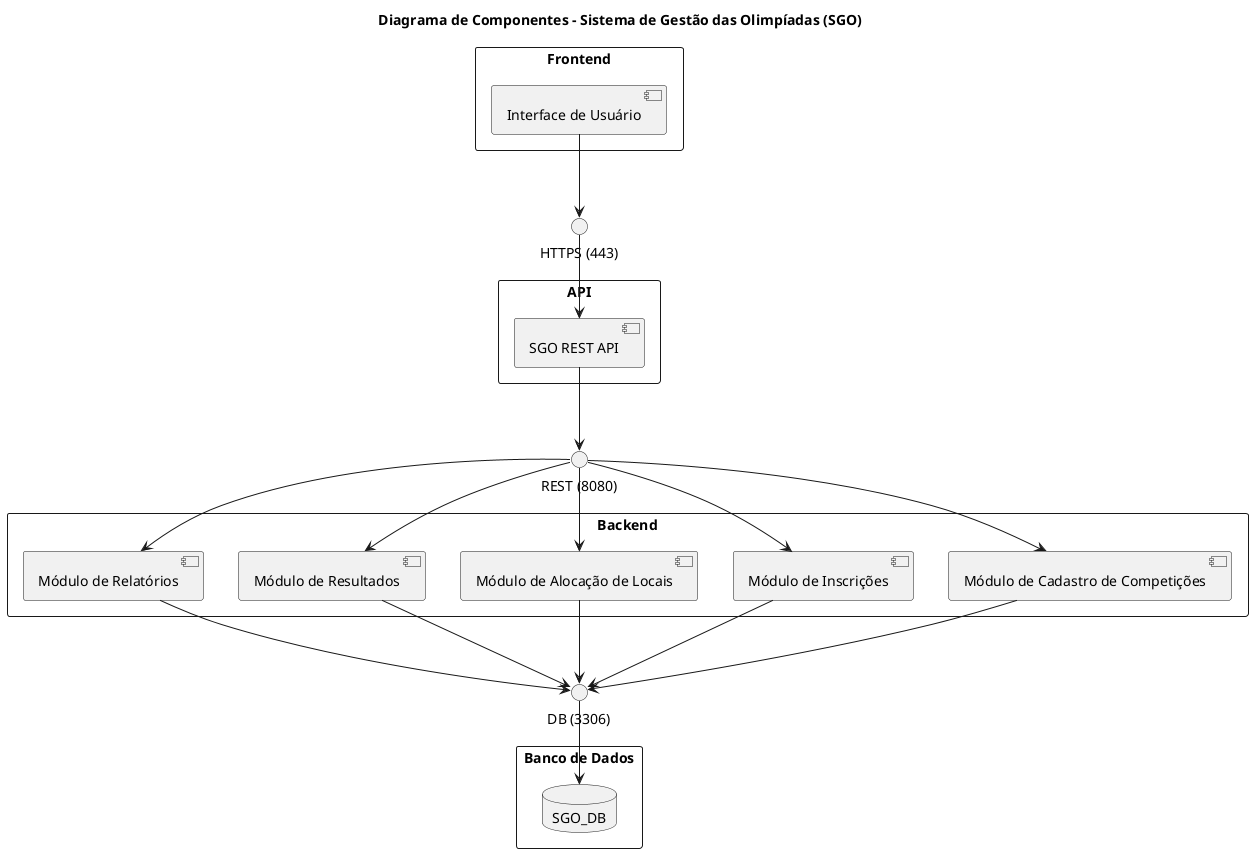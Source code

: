 @startuml

title Diagrama de Componentes - Sistema de Gestão das Olimpíadas (SGO)

rectangle "Frontend" as FE {
  component "Interface de Usuário" as UI
}

rectangle "API" as AP {
  component "SGO REST API" as RESTAPI
}

rectangle "Backend" as BE {
  component "Módulo de Cadastro de Competições" as CadComp
  component "Módulo de Inscrições" as Inscricoes
  component "Módulo de Alocação de Locais" as Alocacao
  component "Módulo de Resultados" as Resultados
  component "Módulo de Relatórios" as Relatorios
}

rectangle "Banco de Dados" as BD {
  database "SGO_DB" as DB
}

interface "HTTPS (443)" as httpsFront
UI -down-> httpsFront
httpsFront -down-> RESTAPI

interface "REST (8080)" as restBackend
RESTAPI -down-> restBackend
restBackend -down-> CadComp
restBackend -down-> Inscricoes
restBackend -down-> Alocacao
restBackend -down-> Resultados
restBackend -down-> Relatorios

interface "DB (3306)" as dbPort
CadComp -down-> dbPort
Inscricoes -down-> dbPort
Alocacao -down-> dbPort
Resultados -down-> dbPort
Relatorios -down-> dbPort
dbPort -down-> DB

@enduml